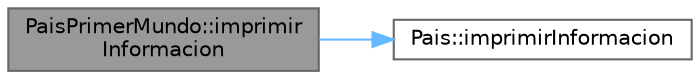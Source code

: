 digraph "PaisPrimerMundo::imprimirInformacion"
{
 // LATEX_PDF_SIZE
  bgcolor="transparent";
  edge [fontname=Helvetica,fontsize=10,labelfontname=Helvetica,labelfontsize=10];
  node [fontname=Helvetica,fontsize=10,shape=box,height=0.2,width=0.4];
  rankdir="LR";
  Node1 [id="Node000001",label="PaisPrimerMundo::imprimir\lInformacion",height=0.2,width=0.4,color="gray40", fillcolor="grey60", style="filled", fontcolor="black",tooltip=" "];
  Node1 -> Node2 [id="edge1_Node000001_Node000002",color="steelblue1",style="solid",tooltip=" "];
  Node2 [id="Node000002",label="Pais::imprimirInformacion",height=0.2,width=0.4,color="grey40", fillcolor="white", style="filled",URL="$class_pais.html#a030f5aa1d6e1f90ba8b39737029aa0a0",tooltip=" "];
}
